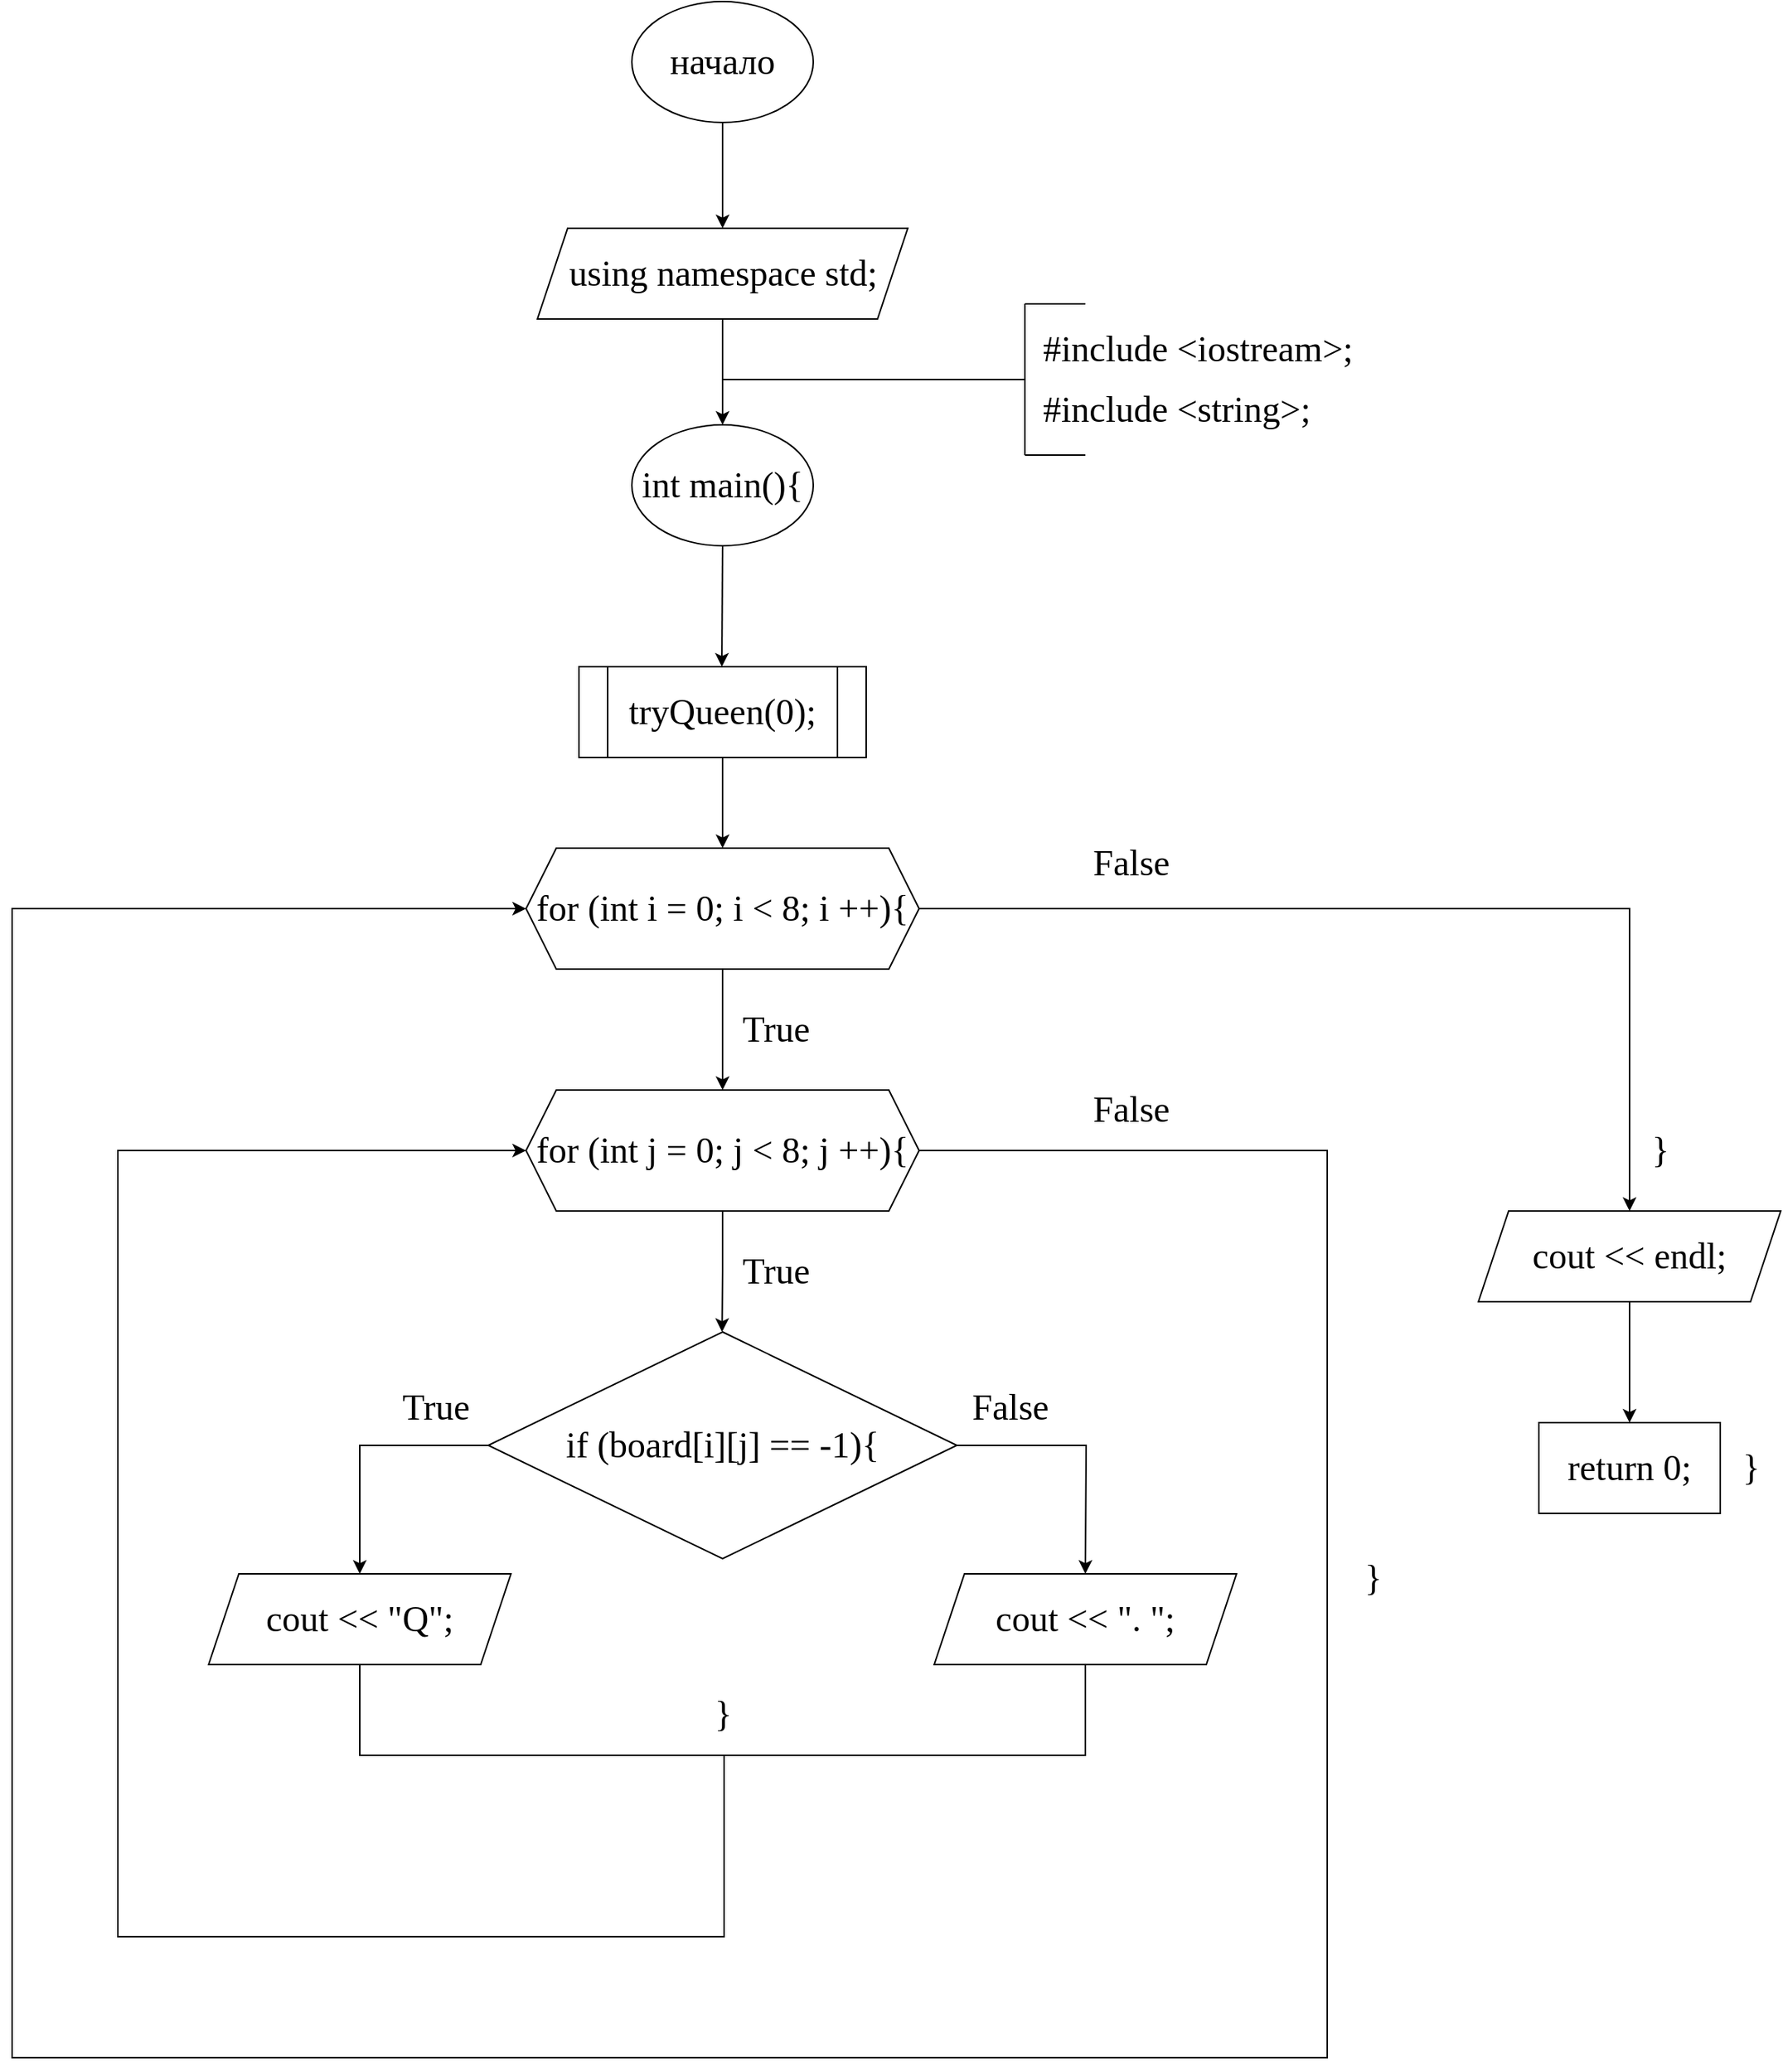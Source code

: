 <mxfile version="22.1.2" type="device">
  <diagram name="Страница — 1" id="RhvVXlbJFELSJmdbOGqQ">
    <mxGraphModel dx="3787" dy="1754" grid="1" gridSize="10" guides="1" tooltips="1" connect="1" arrows="1" fold="1" page="1" pageScale="1" pageWidth="827" pageHeight="1169" math="0" shadow="0">
      <root>
        <mxCell id="0" />
        <mxCell id="1" parent="0" />
        <mxCell id="bGC_WcfQTSgr0px14OSZ-2" style="edgeStyle=orthogonalEdgeStyle;rounded=0;orthogonalLoop=1;jettySize=auto;html=1;exitX=0.5;exitY=1;exitDx=0;exitDy=0;fontFamily=Times New Roman;fontSize=24;fontColor=default;" edge="1" parent="1" source="bGC_WcfQTSgr0px14OSZ-1">
          <mxGeometry relative="1" as="geometry">
            <mxPoint x="360" y="190" as="targetPoint" />
          </mxGeometry>
        </mxCell>
        <mxCell id="bGC_WcfQTSgr0px14OSZ-1" value="начало" style="ellipse;whiteSpace=wrap;html=1;fontFamily=Times New Roman;fontSize=24;" vertex="1" parent="1">
          <mxGeometry x="300" y="40" width="120" height="80" as="geometry" />
        </mxCell>
        <mxCell id="bGC_WcfQTSgr0px14OSZ-4" style="edgeStyle=orthogonalEdgeStyle;rounded=0;orthogonalLoop=1;jettySize=auto;html=1;exitX=0.5;exitY=1;exitDx=0;exitDy=0;fontFamily=Times New Roman;fontSize=24;fontColor=default;" edge="1" parent="1" source="bGC_WcfQTSgr0px14OSZ-3">
          <mxGeometry relative="1" as="geometry">
            <mxPoint x="360" y="320" as="targetPoint" />
          </mxGeometry>
        </mxCell>
        <mxCell id="bGC_WcfQTSgr0px14OSZ-3" value="using namespace std;" style="shape=parallelogram;perimeter=parallelogramPerimeter;whiteSpace=wrap;html=1;fixedSize=1;strokeColor=default;align=center;verticalAlign=middle;fontFamily=Times New Roman;fontSize=24;fontColor=default;fillColor=default;" vertex="1" parent="1">
          <mxGeometry x="237.5" y="190" width="245" height="60" as="geometry" />
        </mxCell>
        <mxCell id="bGC_WcfQTSgr0px14OSZ-10" style="edgeStyle=orthogonalEdgeStyle;rounded=0;orthogonalLoop=1;jettySize=auto;html=1;exitX=0.5;exitY=1;exitDx=0;exitDy=0;fontFamily=Times New Roman;fontSize=24;fontColor=default;" edge="1" parent="1" source="bGC_WcfQTSgr0px14OSZ-9">
          <mxGeometry relative="1" as="geometry">
            <mxPoint x="359.526" y="480" as="targetPoint" />
          </mxGeometry>
        </mxCell>
        <mxCell id="bGC_WcfQTSgr0px14OSZ-9" value="int main(){" style="ellipse;whiteSpace=wrap;html=1;strokeColor=default;align=center;verticalAlign=middle;fontFamily=Times New Roman;fontSize=24;fontColor=default;fillColor=default;" vertex="1" parent="1">
          <mxGeometry x="300" y="320" width="120" height="80" as="geometry" />
        </mxCell>
        <mxCell id="bGC_WcfQTSgr0px14OSZ-12" value="" style="endArrow=none;html=1;rounded=0;fontFamily=Times New Roman;fontSize=24;fontColor=default;" edge="1" parent="1">
          <mxGeometry width="50" height="50" relative="1" as="geometry">
            <mxPoint x="560" y="340" as="sourcePoint" />
            <mxPoint x="560" y="240" as="targetPoint" />
          </mxGeometry>
        </mxCell>
        <mxCell id="bGC_WcfQTSgr0px14OSZ-13" value="" style="endArrow=none;html=1;rounded=0;fontFamily=Times New Roman;fontSize=24;fontColor=default;" edge="1" parent="1">
          <mxGeometry width="50" height="50" relative="1" as="geometry">
            <mxPoint x="360" y="290" as="sourcePoint" />
            <mxPoint x="560" y="290" as="targetPoint" />
          </mxGeometry>
        </mxCell>
        <mxCell id="bGC_WcfQTSgr0px14OSZ-14" value="" style="endArrow=none;html=1;rounded=0;fontFamily=Times New Roman;fontSize=24;fontColor=default;" edge="1" parent="1">
          <mxGeometry width="50" height="50" relative="1" as="geometry">
            <mxPoint x="560" y="240" as="sourcePoint" />
            <mxPoint x="600" y="240" as="targetPoint" />
          </mxGeometry>
        </mxCell>
        <mxCell id="bGC_WcfQTSgr0px14OSZ-16" value="" style="endArrow=none;html=1;rounded=0;fontFamily=Times New Roman;fontSize=24;fontColor=default;" edge="1" parent="1">
          <mxGeometry width="50" height="50" relative="1" as="geometry">
            <mxPoint x="560" y="340" as="sourcePoint" />
            <mxPoint x="600" y="340" as="targetPoint" />
          </mxGeometry>
        </mxCell>
        <mxCell id="bGC_WcfQTSgr0px14OSZ-17" value="#include &amp;lt;iostream&amp;gt;;" style="text;html=1;align=left;verticalAlign=middle;resizable=0;points=[];autosize=1;strokeColor=none;fillColor=none;fontSize=24;fontFamily=Times New Roman;fontColor=default;" vertex="1" parent="1">
          <mxGeometry x="570" y="250" width="230" height="40" as="geometry" />
        </mxCell>
        <mxCell id="bGC_WcfQTSgr0px14OSZ-20" value="#include &amp;lt;string&amp;gt;;" style="text;html=1;align=left;verticalAlign=middle;resizable=0;points=[];autosize=1;strokeColor=none;fillColor=none;fontSize=24;fontFamily=Times New Roman;fontColor=default;" vertex="1" parent="1">
          <mxGeometry x="570" y="290" width="200" height="40" as="geometry" />
        </mxCell>
        <mxCell id="bGC_WcfQTSgr0px14OSZ-24" style="edgeStyle=orthogonalEdgeStyle;rounded=0;orthogonalLoop=1;jettySize=auto;html=1;exitX=0.5;exitY=1;exitDx=0;exitDy=0;fontFamily=Times New Roman;fontSize=24;fontColor=default;" edge="1" parent="1" source="bGC_WcfQTSgr0px14OSZ-23">
          <mxGeometry relative="1" as="geometry">
            <mxPoint x="360" y="600" as="targetPoint" />
          </mxGeometry>
        </mxCell>
        <mxCell id="bGC_WcfQTSgr0px14OSZ-23" value="tryQueen(0);" style="shape=process;whiteSpace=wrap;html=1;backgroundOutline=1;strokeColor=default;align=center;verticalAlign=middle;fontFamily=Times New Roman;fontSize=24;fontColor=default;fillColor=default;" vertex="1" parent="1">
          <mxGeometry x="265" y="480" width="190" height="60" as="geometry" />
        </mxCell>
        <mxCell id="bGC_WcfQTSgr0px14OSZ-26" style="edgeStyle=orthogonalEdgeStyle;rounded=0;orthogonalLoop=1;jettySize=auto;html=1;exitX=0.5;exitY=1;exitDx=0;exitDy=0;fontFamily=Times New Roman;fontSize=24;fontColor=default;" edge="1" parent="1" source="bGC_WcfQTSgr0px14OSZ-25">
          <mxGeometry relative="1" as="geometry">
            <mxPoint x="360" y="760" as="targetPoint" />
          </mxGeometry>
        </mxCell>
        <mxCell id="bGC_WcfQTSgr0px14OSZ-57" style="edgeStyle=orthogonalEdgeStyle;rounded=0;orthogonalLoop=1;jettySize=auto;html=1;exitX=1;exitY=0.5;exitDx=0;exitDy=0;fontFamily=Times New Roman;fontSize=24;fontColor=default;" edge="1" parent="1" source="bGC_WcfQTSgr0px14OSZ-25">
          <mxGeometry relative="1" as="geometry">
            <mxPoint x="960" y="840" as="targetPoint" />
            <Array as="points">
              <mxPoint x="960" y="640" />
              <mxPoint x="960" y="840" />
            </Array>
          </mxGeometry>
        </mxCell>
        <mxCell id="bGC_WcfQTSgr0px14OSZ-25" value="for (int i = 0; i &amp;lt; 8; i ++){" style="shape=hexagon;perimeter=hexagonPerimeter2;whiteSpace=wrap;html=1;fixedSize=1;strokeColor=default;align=center;verticalAlign=middle;fontFamily=Times New Roman;fontSize=24;fontColor=default;fillColor=default;" vertex="1" parent="1">
          <mxGeometry x="230" y="600" width="260" height="80" as="geometry" />
        </mxCell>
        <mxCell id="bGC_WcfQTSgr0px14OSZ-29" style="edgeStyle=orthogonalEdgeStyle;rounded=0;orthogonalLoop=1;jettySize=auto;html=1;exitX=0.5;exitY=1;exitDx=0;exitDy=0;fontFamily=Times New Roman;fontSize=24;fontColor=default;" edge="1" parent="1" source="bGC_WcfQTSgr0px14OSZ-28">
          <mxGeometry relative="1" as="geometry">
            <mxPoint x="359.667" y="920" as="targetPoint" />
          </mxGeometry>
        </mxCell>
        <mxCell id="bGC_WcfQTSgr0px14OSZ-50" style="edgeStyle=orthogonalEdgeStyle;rounded=0;orthogonalLoop=1;jettySize=auto;html=1;exitX=0;exitY=0.5;exitDx=0;exitDy=0;fontFamily=Times New Roman;fontSize=24;fontColor=default;endArrow=none;endFill=0;startArrow=classic;startFill=1;" edge="1" parent="1" source="bGC_WcfQTSgr0px14OSZ-28">
          <mxGeometry relative="1" as="geometry">
            <mxPoint x="360" y="1200" as="targetPoint" />
            <Array as="points">
              <mxPoint x="-40" y="800" />
              <mxPoint x="-40" y="1320" />
              <mxPoint x="361" y="1320" />
            </Array>
          </mxGeometry>
        </mxCell>
        <mxCell id="bGC_WcfQTSgr0px14OSZ-52" style="edgeStyle=orthogonalEdgeStyle;rounded=0;orthogonalLoop=1;jettySize=auto;html=1;exitX=1;exitY=0.5;exitDx=0;exitDy=0;entryX=0;entryY=0.5;entryDx=0;entryDy=0;fontFamily=Times New Roman;fontSize=24;fontColor=default;" edge="1" parent="1" source="bGC_WcfQTSgr0px14OSZ-28" target="bGC_WcfQTSgr0px14OSZ-25">
          <mxGeometry relative="1" as="geometry">
            <Array as="points">
              <mxPoint x="760" y="800" />
              <mxPoint x="760" y="1400" />
              <mxPoint x="-110" y="1400" />
              <mxPoint x="-110" y="640" />
            </Array>
          </mxGeometry>
        </mxCell>
        <mxCell id="bGC_WcfQTSgr0px14OSZ-28" value="for (int j = 0; j &amp;lt; 8; j ++){" style="shape=hexagon;perimeter=hexagonPerimeter2;whiteSpace=wrap;html=1;fixedSize=1;strokeColor=default;align=center;verticalAlign=middle;fontFamily=Times New Roman;fontSize=24;fontColor=default;fillColor=default;" vertex="1" parent="1">
          <mxGeometry x="230" y="760" width="260" height="80" as="geometry" />
        </mxCell>
        <mxCell id="bGC_WcfQTSgr0px14OSZ-30" value="True" style="text;html=1;align=center;verticalAlign=middle;resizable=0;points=[];autosize=1;strokeColor=none;fillColor=none;fontSize=24;fontFamily=Times New Roman;fontColor=default;" vertex="1" parent="1">
          <mxGeometry x="360" y="700" width="70" height="40" as="geometry" />
        </mxCell>
        <mxCell id="bGC_WcfQTSgr0px14OSZ-33" value="True" style="text;html=1;align=center;verticalAlign=middle;resizable=0;points=[];autosize=1;strokeColor=none;fillColor=none;fontSize=24;fontFamily=Times New Roman;fontColor=default;" vertex="1" parent="1">
          <mxGeometry x="360" y="860" width="70" height="40" as="geometry" />
        </mxCell>
        <mxCell id="bGC_WcfQTSgr0px14OSZ-35" style="edgeStyle=orthogonalEdgeStyle;rounded=0;orthogonalLoop=1;jettySize=auto;html=1;exitX=0;exitY=0.5;exitDx=0;exitDy=0;fontFamily=Times New Roman;fontSize=24;fontColor=default;" edge="1" parent="1" source="bGC_WcfQTSgr0px14OSZ-34">
          <mxGeometry relative="1" as="geometry">
            <mxPoint x="120" y="1080" as="targetPoint" />
            <Array as="points">
              <mxPoint x="120" y="995" />
            </Array>
          </mxGeometry>
        </mxCell>
        <mxCell id="bGC_WcfQTSgr0px14OSZ-38" style="edgeStyle=orthogonalEdgeStyle;rounded=0;orthogonalLoop=1;jettySize=auto;html=1;exitX=1;exitY=0.5;exitDx=0;exitDy=0;fontFamily=Times New Roman;fontSize=24;fontColor=default;" edge="1" parent="1" source="bGC_WcfQTSgr0px14OSZ-34">
          <mxGeometry relative="1" as="geometry">
            <mxPoint x="600" y="1080" as="targetPoint" />
          </mxGeometry>
        </mxCell>
        <mxCell id="bGC_WcfQTSgr0px14OSZ-34" value="if (board[i][j] == -1){" style="rhombus;whiteSpace=wrap;html=1;strokeColor=default;align=center;verticalAlign=middle;fontFamily=Times New Roman;fontSize=24;fontColor=default;fillColor=default;" vertex="1" parent="1">
          <mxGeometry x="205" y="920" width="310" height="150" as="geometry" />
        </mxCell>
        <mxCell id="bGC_WcfQTSgr0px14OSZ-36" value="True" style="text;html=1;align=center;verticalAlign=middle;resizable=0;points=[];autosize=1;strokeColor=none;fillColor=none;fontSize=24;fontFamily=Times New Roman;fontColor=default;" vertex="1" parent="1">
          <mxGeometry x="135" y="950" width="70" height="40" as="geometry" />
        </mxCell>
        <mxCell id="bGC_WcfQTSgr0px14OSZ-44" style="edgeStyle=orthogonalEdgeStyle;rounded=0;orthogonalLoop=1;jettySize=auto;html=1;exitX=0.5;exitY=1;exitDx=0;exitDy=0;entryX=0.5;entryY=1;entryDx=0;entryDy=0;fontFamily=Times New Roman;fontSize=24;fontColor=default;endArrow=none;endFill=0;" edge="1" parent="1" source="bGC_WcfQTSgr0px14OSZ-37" target="bGC_WcfQTSgr0px14OSZ-43">
          <mxGeometry relative="1" as="geometry">
            <Array as="points">
              <mxPoint x="120" y="1200" />
              <mxPoint x="600" y="1200" />
            </Array>
          </mxGeometry>
        </mxCell>
        <mxCell id="bGC_WcfQTSgr0px14OSZ-37" value="cout &amp;lt;&amp;lt; &quot;Q&quot;;" style="shape=parallelogram;perimeter=parallelogramPerimeter;whiteSpace=wrap;html=1;fixedSize=1;strokeColor=default;align=center;verticalAlign=middle;fontFamily=Times New Roman;fontSize=24;fontColor=default;fillColor=default;" vertex="1" parent="1">
          <mxGeometry x="20" y="1080" width="200" height="60" as="geometry" />
        </mxCell>
        <mxCell id="bGC_WcfQTSgr0px14OSZ-39" value="False" style="text;html=1;align=center;verticalAlign=middle;resizable=0;points=[];autosize=1;strokeColor=none;fillColor=none;fontSize=24;fontFamily=Times New Roman;fontColor=default;" vertex="1" parent="1">
          <mxGeometry x="515" y="950" width="70" height="40" as="geometry" />
        </mxCell>
        <mxCell id="bGC_WcfQTSgr0px14OSZ-43" value="cout &amp;lt;&amp;lt; &quot;. &quot;;" style="shape=parallelogram;perimeter=parallelogramPerimeter;whiteSpace=wrap;html=1;fixedSize=1;strokeColor=default;align=center;verticalAlign=middle;fontFamily=Times New Roman;fontSize=24;fontColor=default;fillColor=default;" vertex="1" parent="1">
          <mxGeometry x="500" y="1080" width="200" height="60" as="geometry" />
        </mxCell>
        <mxCell id="bGC_WcfQTSgr0px14OSZ-56" value="False" style="text;html=1;align=center;verticalAlign=middle;resizable=0;points=[];autosize=1;strokeColor=none;fillColor=none;fontSize=24;fontFamily=Times New Roman;fontColor=default;" vertex="1" parent="1">
          <mxGeometry x="595" y="753" width="70" height="40" as="geometry" />
        </mxCell>
        <mxCell id="bGC_WcfQTSgr0px14OSZ-64" value="" style="edgeStyle=orthogonalEdgeStyle;rounded=0;orthogonalLoop=1;jettySize=auto;html=1;fontFamily=Times New Roman;fontSize=24;fontColor=default;" edge="1" parent="1" source="bGC_WcfQTSgr0px14OSZ-58" target="bGC_WcfQTSgr0px14OSZ-63">
          <mxGeometry relative="1" as="geometry" />
        </mxCell>
        <mxCell id="bGC_WcfQTSgr0px14OSZ-58" value="cout &amp;lt;&amp;lt; endl;" style="shape=parallelogram;perimeter=parallelogramPerimeter;whiteSpace=wrap;html=1;fixedSize=1;strokeColor=default;align=center;verticalAlign=middle;fontFamily=Times New Roman;fontSize=24;fontColor=default;fillColor=default;" vertex="1" parent="1">
          <mxGeometry x="860" y="840" width="200" height="60" as="geometry" />
        </mxCell>
        <mxCell id="bGC_WcfQTSgr0px14OSZ-59" value="}" style="text;html=1;align=center;verticalAlign=middle;resizable=0;points=[];autosize=1;strokeColor=none;fillColor=none;fontSize=24;fontFamily=Times New Roman;fontColor=default;" vertex="1" parent="1">
          <mxGeometry x="770" y="1063" width="40" height="40" as="geometry" />
        </mxCell>
        <mxCell id="bGC_WcfQTSgr0px14OSZ-60" value="}" style="text;html=1;align=center;verticalAlign=middle;resizable=0;points=[];autosize=1;strokeColor=none;fillColor=none;fontSize=24;fontFamily=Times New Roman;fontColor=default;" vertex="1" parent="1">
          <mxGeometry x="960" y="780" width="40" height="40" as="geometry" />
        </mxCell>
        <mxCell id="bGC_WcfQTSgr0px14OSZ-61" value="}" style="text;html=1;align=center;verticalAlign=middle;resizable=0;points=[];autosize=1;strokeColor=none;fillColor=none;fontSize=24;fontFamily=Times New Roman;fontColor=default;" vertex="1" parent="1">
          <mxGeometry x="1020" y="990" width="40" height="40" as="geometry" />
        </mxCell>
        <mxCell id="bGC_WcfQTSgr0px14OSZ-62" value="}" style="text;html=1;align=center;verticalAlign=middle;resizable=0;points=[];autosize=1;strokeColor=none;fillColor=none;fontSize=24;fontFamily=Times New Roman;fontColor=default;" vertex="1" parent="1">
          <mxGeometry x="340" y="1153" width="40" height="40" as="geometry" />
        </mxCell>
        <mxCell id="bGC_WcfQTSgr0px14OSZ-63" value="return 0;" style="whiteSpace=wrap;html=1;fontSize=24;fontFamily=Times New Roman;" vertex="1" parent="1">
          <mxGeometry x="900" y="980" width="120" height="60" as="geometry" />
        </mxCell>
        <mxCell id="bGC_WcfQTSgr0px14OSZ-66" value="False" style="text;html=1;align=center;verticalAlign=middle;resizable=0;points=[];autosize=1;strokeColor=none;fillColor=none;fontSize=24;fontFamily=Times New Roman;fontColor=default;" vertex="1" parent="1">
          <mxGeometry x="595" y="590" width="70" height="40" as="geometry" />
        </mxCell>
      </root>
    </mxGraphModel>
  </diagram>
</mxfile>
